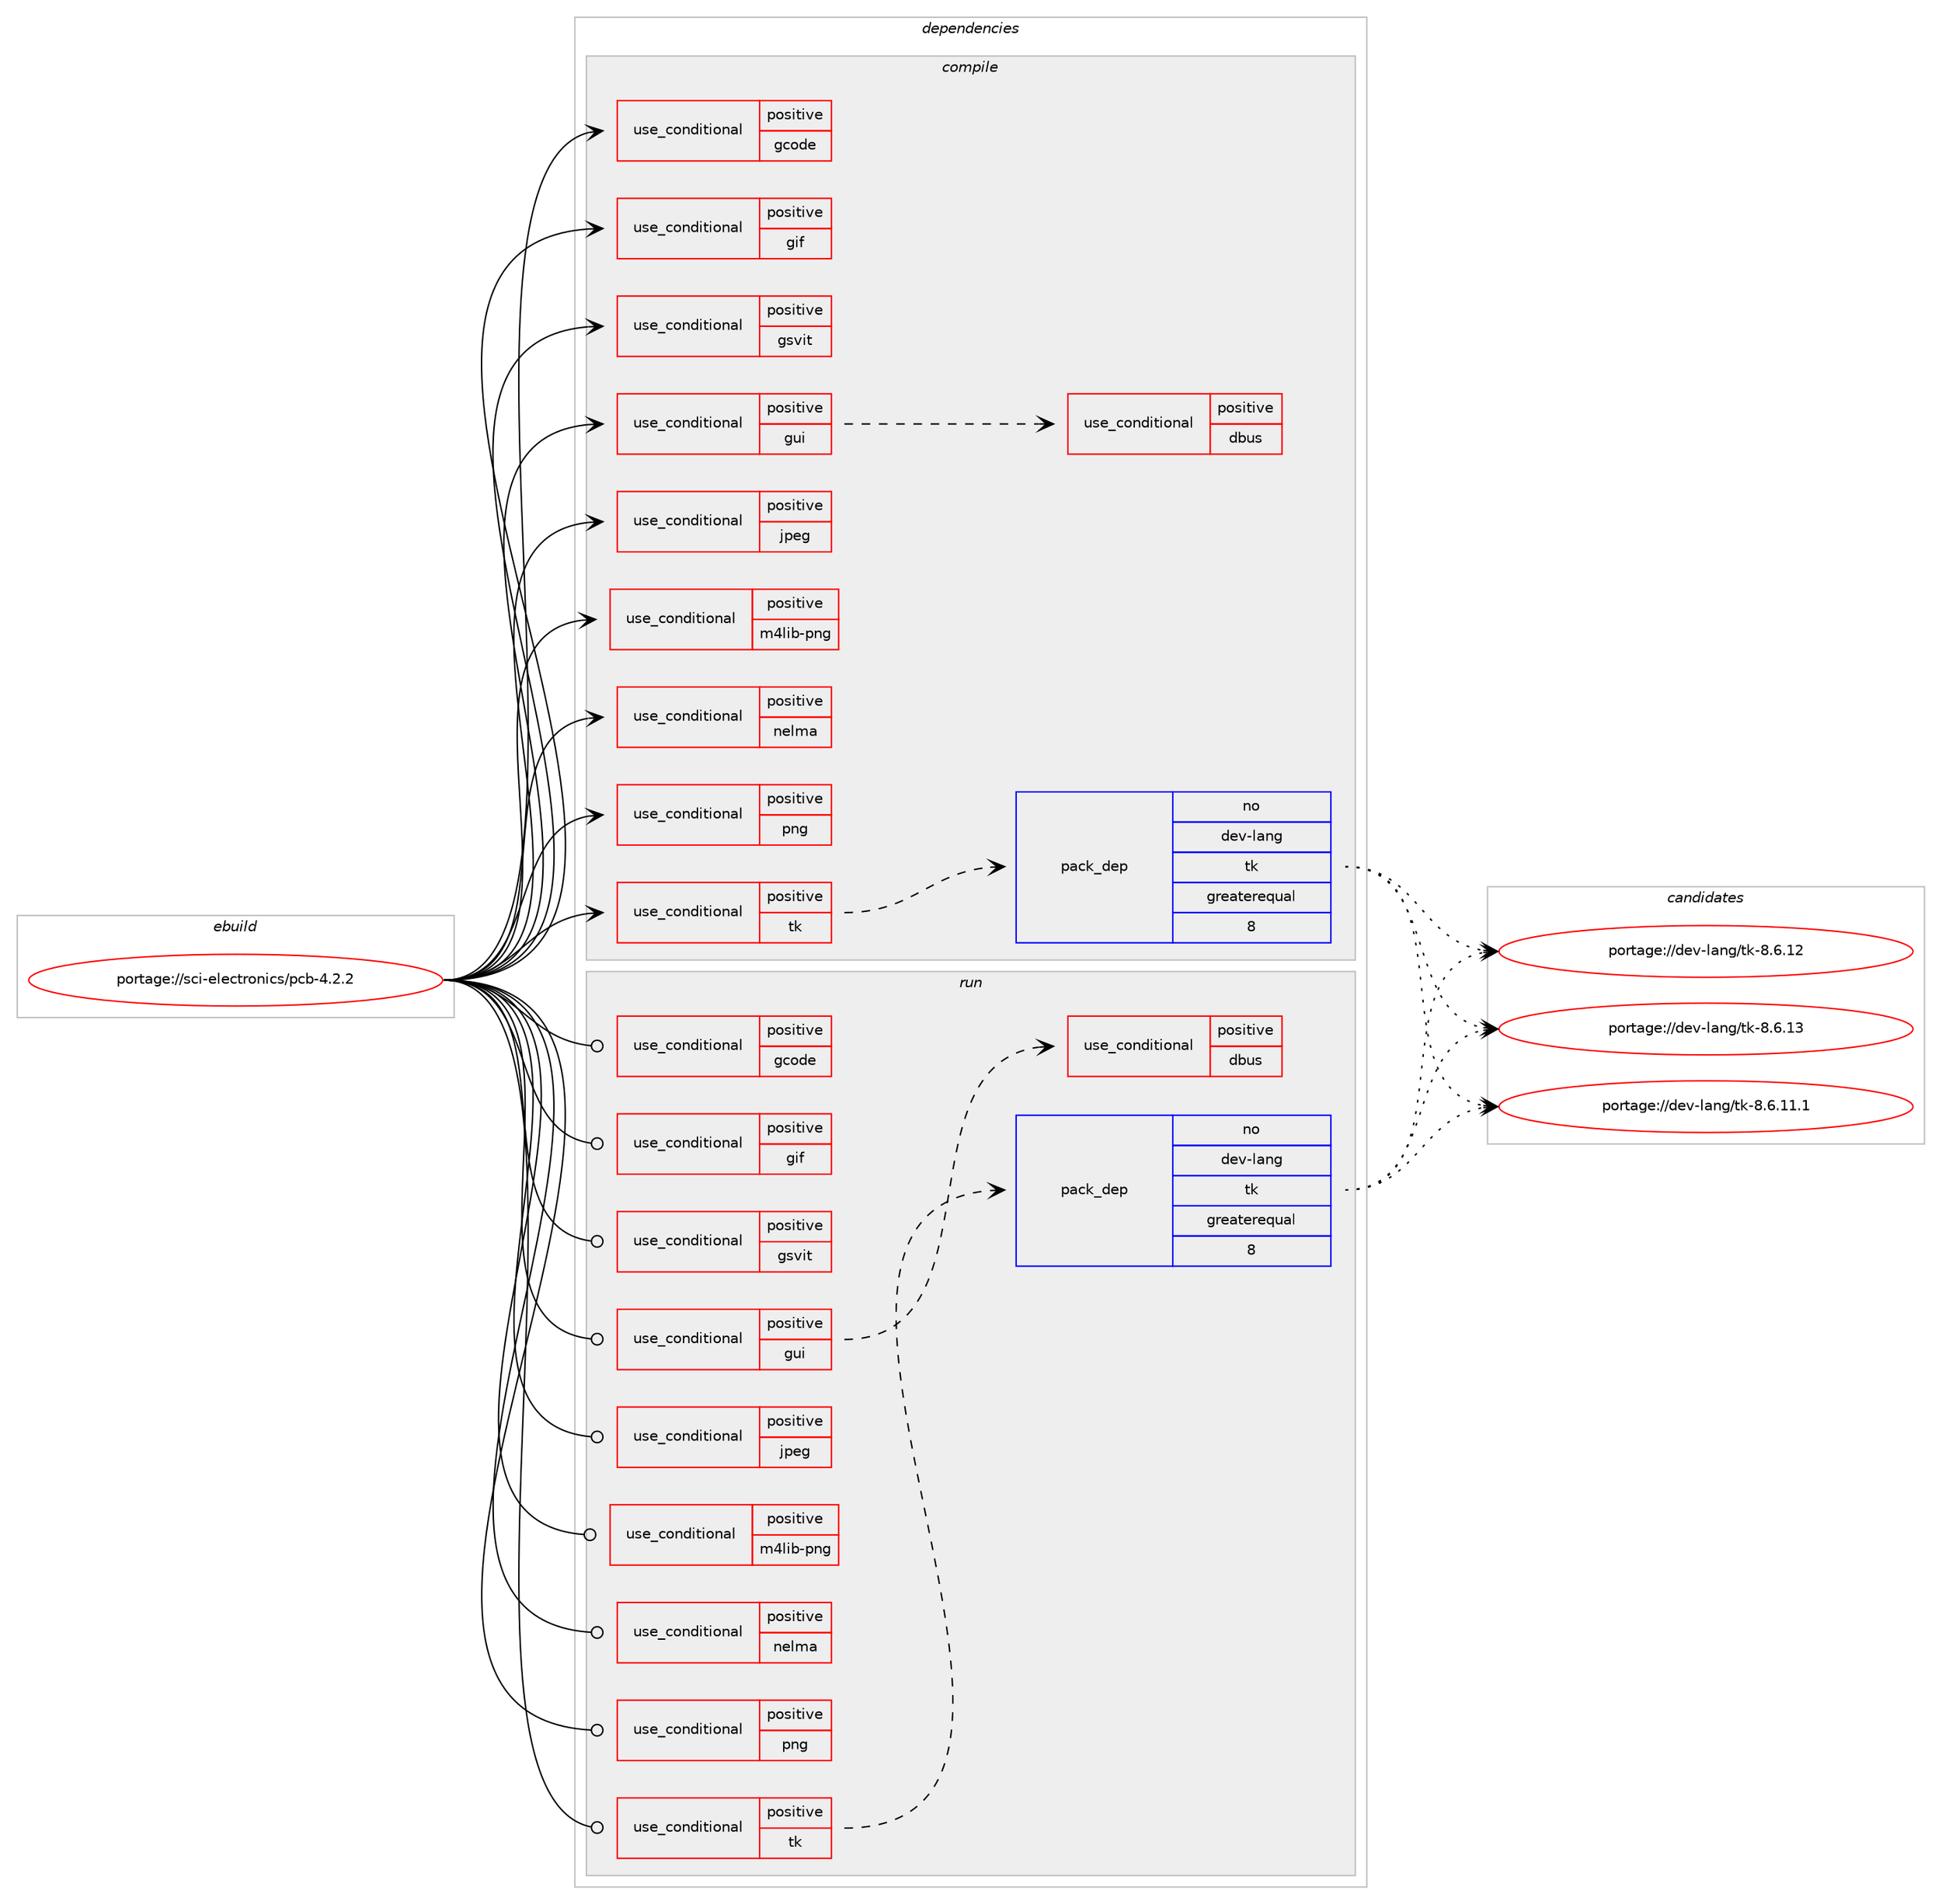 digraph prolog {

# *************
# Graph options
# *************

newrank=true;
concentrate=true;
compound=true;
graph [rankdir=LR,fontname=Helvetica,fontsize=10,ranksep=1.5];#, ranksep=2.5, nodesep=0.2];
edge  [arrowhead=vee];
node  [fontname=Helvetica,fontsize=10];

# **********
# The ebuild
# **********

subgraph cluster_leftcol {
color=gray;
rank=same;
label=<<i>ebuild</i>>;
id [label="portage://sci-electronics/pcb-4.2.2", color=red, width=4, href="../sci-electronics/pcb-4.2.2.svg"];
}

# ****************
# The dependencies
# ****************

subgraph cluster_midcol {
color=gray;
label=<<i>dependencies</i>>;
subgraph cluster_compile {
fillcolor="#eeeeee";
style=filled;
label=<<i>compile</i>>;
subgraph cond449 {
dependency930 [label=<<TABLE BORDER="0" CELLBORDER="1" CELLSPACING="0" CELLPADDING="4"><TR><TD ROWSPAN="3" CELLPADDING="10">use_conditional</TD></TR><TR><TD>positive</TD></TR><TR><TD>gcode</TD></TR></TABLE>>, shape=none, color=red];
# *** BEGIN UNKNOWN DEPENDENCY TYPE (TODO) ***
# dependency930 -> package_dependency(portage://sci-electronics/pcb-4.2.2,install,no,media-libs,gd,none,[,,],[],[use(enable(png),none)])
# *** END UNKNOWN DEPENDENCY TYPE (TODO) ***

}
id:e -> dependency930:w [weight=20,style="solid",arrowhead="vee"];
subgraph cond450 {
dependency931 [label=<<TABLE BORDER="0" CELLBORDER="1" CELLSPACING="0" CELLPADDING="4"><TR><TD ROWSPAN="3" CELLPADDING="10">use_conditional</TD></TR><TR><TD>positive</TD></TR><TR><TD>gif</TD></TR></TABLE>>, shape=none, color=red];
# *** BEGIN UNKNOWN DEPENDENCY TYPE (TODO) ***
# dependency931 -> package_dependency(portage://sci-electronics/pcb-4.2.2,install,no,media-libs,gd,none,[,,],[],[])
# *** END UNKNOWN DEPENDENCY TYPE (TODO) ***

}
id:e -> dependency931:w [weight=20,style="solid",arrowhead="vee"];
subgraph cond451 {
dependency932 [label=<<TABLE BORDER="0" CELLBORDER="1" CELLSPACING="0" CELLPADDING="4"><TR><TD ROWSPAN="3" CELLPADDING="10">use_conditional</TD></TR><TR><TD>positive</TD></TR><TR><TD>gsvit</TD></TR></TABLE>>, shape=none, color=red];
# *** BEGIN UNKNOWN DEPENDENCY TYPE (TODO) ***
# dependency932 -> package_dependency(portage://sci-electronics/pcb-4.2.2,install,no,media-libs,gd,none,[,,],[],[use(enable(png),none)])
# *** END UNKNOWN DEPENDENCY TYPE (TODO) ***

}
id:e -> dependency932:w [weight=20,style="solid",arrowhead="vee"];
subgraph cond452 {
dependency933 [label=<<TABLE BORDER="0" CELLBORDER="1" CELLSPACING="0" CELLPADDING="4"><TR><TD ROWSPAN="3" CELLPADDING="10">use_conditional</TD></TR><TR><TD>positive</TD></TR><TR><TD>gui</TD></TR></TABLE>>, shape=none, color=red];
# *** BEGIN UNKNOWN DEPENDENCY TYPE (TODO) ***
# dependency933 -> package_dependency(portage://sci-electronics/pcb-4.2.2,install,no,x11-libs,gtk+,none,[,,],[slot(2)],[])
# *** END UNKNOWN DEPENDENCY TYPE (TODO) ***

# *** BEGIN UNKNOWN DEPENDENCY TYPE (TODO) ***
# dependency933 -> package_dependency(portage://sci-electronics/pcb-4.2.2,install,no,x11-libs,pango,none,[,,],[],[])
# *** END UNKNOWN DEPENDENCY TYPE (TODO) ***

subgraph cond453 {
dependency934 [label=<<TABLE BORDER="0" CELLBORDER="1" CELLSPACING="0" CELLPADDING="4"><TR><TD ROWSPAN="3" CELLPADDING="10">use_conditional</TD></TR><TR><TD>positive</TD></TR><TR><TD>dbus</TD></TR></TABLE>>, shape=none, color=red];
# *** BEGIN UNKNOWN DEPENDENCY TYPE (TODO) ***
# dependency934 -> package_dependency(portage://sci-electronics/pcb-4.2.2,install,no,sys-apps,dbus,none,[,,],[],[])
# *** END UNKNOWN DEPENDENCY TYPE (TODO) ***

}
dependency933:e -> dependency934:w [weight=20,style="dashed",arrowhead="vee"];
}
id:e -> dependency933:w [weight=20,style="solid",arrowhead="vee"];
subgraph cond454 {
dependency935 [label=<<TABLE BORDER="0" CELLBORDER="1" CELLSPACING="0" CELLPADDING="4"><TR><TD ROWSPAN="3" CELLPADDING="10">use_conditional</TD></TR><TR><TD>positive</TD></TR><TR><TD>jpeg</TD></TR></TABLE>>, shape=none, color=red];
# *** BEGIN UNKNOWN DEPENDENCY TYPE (TODO) ***
# dependency935 -> package_dependency(portage://sci-electronics/pcb-4.2.2,install,no,media-libs,gd,none,[,,],[],[use(enable(jpeg),none)])
# *** END UNKNOWN DEPENDENCY TYPE (TODO) ***

}
id:e -> dependency935:w [weight=20,style="solid",arrowhead="vee"];
subgraph cond455 {
dependency936 [label=<<TABLE BORDER="0" CELLBORDER="1" CELLSPACING="0" CELLPADDING="4"><TR><TD ROWSPAN="3" CELLPADDING="10">use_conditional</TD></TR><TR><TD>positive</TD></TR><TR><TD>m4lib-png</TD></TR></TABLE>>, shape=none, color=red];
# *** BEGIN UNKNOWN DEPENDENCY TYPE (TODO) ***
# dependency936 -> package_dependency(portage://sci-electronics/pcb-4.2.2,install,no,media-libs,gd,none,[,,],[],[use(enable(png),none)])
# *** END UNKNOWN DEPENDENCY TYPE (TODO) ***

}
id:e -> dependency936:w [weight=20,style="solid",arrowhead="vee"];
subgraph cond456 {
dependency937 [label=<<TABLE BORDER="0" CELLBORDER="1" CELLSPACING="0" CELLPADDING="4"><TR><TD ROWSPAN="3" CELLPADDING="10">use_conditional</TD></TR><TR><TD>positive</TD></TR><TR><TD>nelma</TD></TR></TABLE>>, shape=none, color=red];
# *** BEGIN UNKNOWN DEPENDENCY TYPE (TODO) ***
# dependency937 -> package_dependency(portage://sci-electronics/pcb-4.2.2,install,no,media-libs,gd,none,[,,],[],[use(enable(png),none)])
# *** END UNKNOWN DEPENDENCY TYPE (TODO) ***

}
id:e -> dependency937:w [weight=20,style="solid",arrowhead="vee"];
subgraph cond457 {
dependency938 [label=<<TABLE BORDER="0" CELLBORDER="1" CELLSPACING="0" CELLPADDING="4"><TR><TD ROWSPAN="3" CELLPADDING="10">use_conditional</TD></TR><TR><TD>positive</TD></TR><TR><TD>png</TD></TR></TABLE>>, shape=none, color=red];
# *** BEGIN UNKNOWN DEPENDENCY TYPE (TODO) ***
# dependency938 -> package_dependency(portage://sci-electronics/pcb-4.2.2,install,no,media-libs,gd,none,[,,],[],[use(enable(png),none)])
# *** END UNKNOWN DEPENDENCY TYPE (TODO) ***

}
id:e -> dependency938:w [weight=20,style="solid",arrowhead="vee"];
subgraph cond458 {
dependency939 [label=<<TABLE BORDER="0" CELLBORDER="1" CELLSPACING="0" CELLPADDING="4"><TR><TD ROWSPAN="3" CELLPADDING="10">use_conditional</TD></TR><TR><TD>positive</TD></TR><TR><TD>tk</TD></TR></TABLE>>, shape=none, color=red];
subgraph pack468 {
dependency940 [label=<<TABLE BORDER="0" CELLBORDER="1" CELLSPACING="0" CELLPADDING="4" WIDTH="220"><TR><TD ROWSPAN="6" CELLPADDING="30">pack_dep</TD></TR><TR><TD WIDTH="110">no</TD></TR><TR><TD>dev-lang</TD></TR><TR><TD>tk</TD></TR><TR><TD>greaterequal</TD></TR><TR><TD>8</TD></TR></TABLE>>, shape=none, color=blue];
}
dependency939:e -> dependency940:w [weight=20,style="dashed",arrowhead="vee"];
}
id:e -> dependency939:w [weight=20,style="solid",arrowhead="vee"];
# *** BEGIN UNKNOWN DEPENDENCY TYPE (TODO) ***
# id -> package_dependency(portage://sci-electronics/pcb-4.2.2,install,no,dev-libs,glib,none,[,,],[slot(2)],[])
# *** END UNKNOWN DEPENDENCY TYPE (TODO) ***

# *** BEGIN UNKNOWN DEPENDENCY TYPE (TODO) ***
# id -> package_dependency(portage://sci-electronics/pcb-4.2.2,install,no,dev-util,desktop-file-utils,none,[,,],[],[])
# *** END UNKNOWN DEPENDENCY TYPE (TODO) ***

# *** BEGIN UNKNOWN DEPENDENCY TYPE (TODO) ***
# id -> package_dependency(portage://sci-electronics/pcb-4.2.2,install,no,sci-electronics,electronics-menu,none,[,,],[],[])
# *** END UNKNOWN DEPENDENCY TYPE (TODO) ***

# *** BEGIN UNKNOWN DEPENDENCY TYPE (TODO) ***
# id -> package_dependency(portage://sci-electronics/pcb-4.2.2,install,no,virtual,libintl,none,[,,],[],[])
# *** END UNKNOWN DEPENDENCY TYPE (TODO) ***

# *** BEGIN UNKNOWN DEPENDENCY TYPE (TODO) ***
# id -> package_dependency(portage://sci-electronics/pcb-4.2.2,install,no,x11-misc,shared-mime-info,none,[,,],[],[])
# *** END UNKNOWN DEPENDENCY TYPE (TODO) ***

}
subgraph cluster_compileandrun {
fillcolor="#eeeeee";
style=filled;
label=<<i>compile and run</i>>;
}
subgraph cluster_run {
fillcolor="#eeeeee";
style=filled;
label=<<i>run</i>>;
subgraph cond459 {
dependency941 [label=<<TABLE BORDER="0" CELLBORDER="1" CELLSPACING="0" CELLPADDING="4"><TR><TD ROWSPAN="3" CELLPADDING="10">use_conditional</TD></TR><TR><TD>positive</TD></TR><TR><TD>gcode</TD></TR></TABLE>>, shape=none, color=red];
# *** BEGIN UNKNOWN DEPENDENCY TYPE (TODO) ***
# dependency941 -> package_dependency(portage://sci-electronics/pcb-4.2.2,run,no,media-libs,gd,none,[,,],[],[use(enable(png),none)])
# *** END UNKNOWN DEPENDENCY TYPE (TODO) ***

}
id:e -> dependency941:w [weight=20,style="solid",arrowhead="odot"];
subgraph cond460 {
dependency942 [label=<<TABLE BORDER="0" CELLBORDER="1" CELLSPACING="0" CELLPADDING="4"><TR><TD ROWSPAN="3" CELLPADDING="10">use_conditional</TD></TR><TR><TD>positive</TD></TR><TR><TD>gif</TD></TR></TABLE>>, shape=none, color=red];
# *** BEGIN UNKNOWN DEPENDENCY TYPE (TODO) ***
# dependency942 -> package_dependency(portage://sci-electronics/pcb-4.2.2,run,no,media-libs,gd,none,[,,],[],[])
# *** END UNKNOWN DEPENDENCY TYPE (TODO) ***

}
id:e -> dependency942:w [weight=20,style="solid",arrowhead="odot"];
subgraph cond461 {
dependency943 [label=<<TABLE BORDER="0" CELLBORDER="1" CELLSPACING="0" CELLPADDING="4"><TR><TD ROWSPAN="3" CELLPADDING="10">use_conditional</TD></TR><TR><TD>positive</TD></TR><TR><TD>gsvit</TD></TR></TABLE>>, shape=none, color=red];
# *** BEGIN UNKNOWN DEPENDENCY TYPE (TODO) ***
# dependency943 -> package_dependency(portage://sci-electronics/pcb-4.2.2,run,no,media-libs,gd,none,[,,],[],[use(enable(png),none)])
# *** END UNKNOWN DEPENDENCY TYPE (TODO) ***

}
id:e -> dependency943:w [weight=20,style="solid",arrowhead="odot"];
subgraph cond462 {
dependency944 [label=<<TABLE BORDER="0" CELLBORDER="1" CELLSPACING="0" CELLPADDING="4"><TR><TD ROWSPAN="3" CELLPADDING="10">use_conditional</TD></TR><TR><TD>positive</TD></TR><TR><TD>gui</TD></TR></TABLE>>, shape=none, color=red];
# *** BEGIN UNKNOWN DEPENDENCY TYPE (TODO) ***
# dependency944 -> package_dependency(portage://sci-electronics/pcb-4.2.2,run,no,x11-libs,gtk+,none,[,,],[slot(2)],[])
# *** END UNKNOWN DEPENDENCY TYPE (TODO) ***

# *** BEGIN UNKNOWN DEPENDENCY TYPE (TODO) ***
# dependency944 -> package_dependency(portage://sci-electronics/pcb-4.2.2,run,no,x11-libs,pango,none,[,,],[],[])
# *** END UNKNOWN DEPENDENCY TYPE (TODO) ***

subgraph cond463 {
dependency945 [label=<<TABLE BORDER="0" CELLBORDER="1" CELLSPACING="0" CELLPADDING="4"><TR><TD ROWSPAN="3" CELLPADDING="10">use_conditional</TD></TR><TR><TD>positive</TD></TR><TR><TD>dbus</TD></TR></TABLE>>, shape=none, color=red];
# *** BEGIN UNKNOWN DEPENDENCY TYPE (TODO) ***
# dependency945 -> package_dependency(portage://sci-electronics/pcb-4.2.2,run,no,sys-apps,dbus,none,[,,],[],[])
# *** END UNKNOWN DEPENDENCY TYPE (TODO) ***

}
dependency944:e -> dependency945:w [weight=20,style="dashed",arrowhead="vee"];
}
id:e -> dependency944:w [weight=20,style="solid",arrowhead="odot"];
subgraph cond464 {
dependency946 [label=<<TABLE BORDER="0" CELLBORDER="1" CELLSPACING="0" CELLPADDING="4"><TR><TD ROWSPAN="3" CELLPADDING="10">use_conditional</TD></TR><TR><TD>positive</TD></TR><TR><TD>jpeg</TD></TR></TABLE>>, shape=none, color=red];
# *** BEGIN UNKNOWN DEPENDENCY TYPE (TODO) ***
# dependency946 -> package_dependency(portage://sci-electronics/pcb-4.2.2,run,no,media-libs,gd,none,[,,],[],[use(enable(jpeg),none)])
# *** END UNKNOWN DEPENDENCY TYPE (TODO) ***

}
id:e -> dependency946:w [weight=20,style="solid",arrowhead="odot"];
subgraph cond465 {
dependency947 [label=<<TABLE BORDER="0" CELLBORDER="1" CELLSPACING="0" CELLPADDING="4"><TR><TD ROWSPAN="3" CELLPADDING="10">use_conditional</TD></TR><TR><TD>positive</TD></TR><TR><TD>m4lib-png</TD></TR></TABLE>>, shape=none, color=red];
# *** BEGIN UNKNOWN DEPENDENCY TYPE (TODO) ***
# dependency947 -> package_dependency(portage://sci-electronics/pcb-4.2.2,run,no,media-libs,gd,none,[,,],[],[use(enable(png),none)])
# *** END UNKNOWN DEPENDENCY TYPE (TODO) ***

}
id:e -> dependency947:w [weight=20,style="solid",arrowhead="odot"];
subgraph cond466 {
dependency948 [label=<<TABLE BORDER="0" CELLBORDER="1" CELLSPACING="0" CELLPADDING="4"><TR><TD ROWSPAN="3" CELLPADDING="10">use_conditional</TD></TR><TR><TD>positive</TD></TR><TR><TD>nelma</TD></TR></TABLE>>, shape=none, color=red];
# *** BEGIN UNKNOWN DEPENDENCY TYPE (TODO) ***
# dependency948 -> package_dependency(portage://sci-electronics/pcb-4.2.2,run,no,media-libs,gd,none,[,,],[],[use(enable(png),none)])
# *** END UNKNOWN DEPENDENCY TYPE (TODO) ***

}
id:e -> dependency948:w [weight=20,style="solid",arrowhead="odot"];
subgraph cond467 {
dependency949 [label=<<TABLE BORDER="0" CELLBORDER="1" CELLSPACING="0" CELLPADDING="4"><TR><TD ROWSPAN="3" CELLPADDING="10">use_conditional</TD></TR><TR><TD>positive</TD></TR><TR><TD>png</TD></TR></TABLE>>, shape=none, color=red];
# *** BEGIN UNKNOWN DEPENDENCY TYPE (TODO) ***
# dependency949 -> package_dependency(portage://sci-electronics/pcb-4.2.2,run,no,media-libs,gd,none,[,,],[],[use(enable(png),none)])
# *** END UNKNOWN DEPENDENCY TYPE (TODO) ***

}
id:e -> dependency949:w [weight=20,style="solid",arrowhead="odot"];
subgraph cond468 {
dependency950 [label=<<TABLE BORDER="0" CELLBORDER="1" CELLSPACING="0" CELLPADDING="4"><TR><TD ROWSPAN="3" CELLPADDING="10">use_conditional</TD></TR><TR><TD>positive</TD></TR><TR><TD>tk</TD></TR></TABLE>>, shape=none, color=red];
subgraph pack469 {
dependency951 [label=<<TABLE BORDER="0" CELLBORDER="1" CELLSPACING="0" CELLPADDING="4" WIDTH="220"><TR><TD ROWSPAN="6" CELLPADDING="30">pack_dep</TD></TR><TR><TD WIDTH="110">no</TD></TR><TR><TD>dev-lang</TD></TR><TR><TD>tk</TD></TR><TR><TD>greaterequal</TD></TR><TR><TD>8</TD></TR></TABLE>>, shape=none, color=blue];
}
dependency950:e -> dependency951:w [weight=20,style="dashed",arrowhead="vee"];
}
id:e -> dependency950:w [weight=20,style="solid",arrowhead="odot"];
# *** BEGIN UNKNOWN DEPENDENCY TYPE (TODO) ***
# id -> package_dependency(portage://sci-electronics/pcb-4.2.2,run,no,dev-libs,glib,none,[,,],[slot(2)],[])
# *** END UNKNOWN DEPENDENCY TYPE (TODO) ***

# *** BEGIN UNKNOWN DEPENDENCY TYPE (TODO) ***
# id -> package_dependency(portage://sci-electronics/pcb-4.2.2,run,no,sci-electronics,electronics-menu,none,[,,],[],[])
# *** END UNKNOWN DEPENDENCY TYPE (TODO) ***

# *** BEGIN UNKNOWN DEPENDENCY TYPE (TODO) ***
# id -> package_dependency(portage://sci-electronics/pcb-4.2.2,run,no,virtual,libintl,none,[,,],[],[])
# *** END UNKNOWN DEPENDENCY TYPE (TODO) ***

}
}

# **************
# The candidates
# **************

subgraph cluster_choices {
rank=same;
color=gray;
label=<<i>candidates</i>>;

subgraph choice468 {
color=black;
nodesep=1;
choice100101118451089711010347116107455646544649494649 [label="portage://dev-lang/tk-8.6.11.1", color=red, width=4,href="../dev-lang/tk-8.6.11.1.svg"];
choice10010111845108971101034711610745564654464950 [label="portage://dev-lang/tk-8.6.12", color=red, width=4,href="../dev-lang/tk-8.6.12.svg"];
choice10010111845108971101034711610745564654464951 [label="portage://dev-lang/tk-8.6.13", color=red, width=4,href="../dev-lang/tk-8.6.13.svg"];
dependency940:e -> choice100101118451089711010347116107455646544649494649:w [style=dotted,weight="100"];
dependency940:e -> choice10010111845108971101034711610745564654464950:w [style=dotted,weight="100"];
dependency940:e -> choice10010111845108971101034711610745564654464951:w [style=dotted,weight="100"];
}
subgraph choice469 {
color=black;
nodesep=1;
choice100101118451089711010347116107455646544649494649 [label="portage://dev-lang/tk-8.6.11.1", color=red, width=4,href="../dev-lang/tk-8.6.11.1.svg"];
choice10010111845108971101034711610745564654464950 [label="portage://dev-lang/tk-8.6.12", color=red, width=4,href="../dev-lang/tk-8.6.12.svg"];
choice10010111845108971101034711610745564654464951 [label="portage://dev-lang/tk-8.6.13", color=red, width=4,href="../dev-lang/tk-8.6.13.svg"];
dependency951:e -> choice100101118451089711010347116107455646544649494649:w [style=dotted,weight="100"];
dependency951:e -> choice10010111845108971101034711610745564654464950:w [style=dotted,weight="100"];
dependency951:e -> choice10010111845108971101034711610745564654464951:w [style=dotted,weight="100"];
}
}

}
